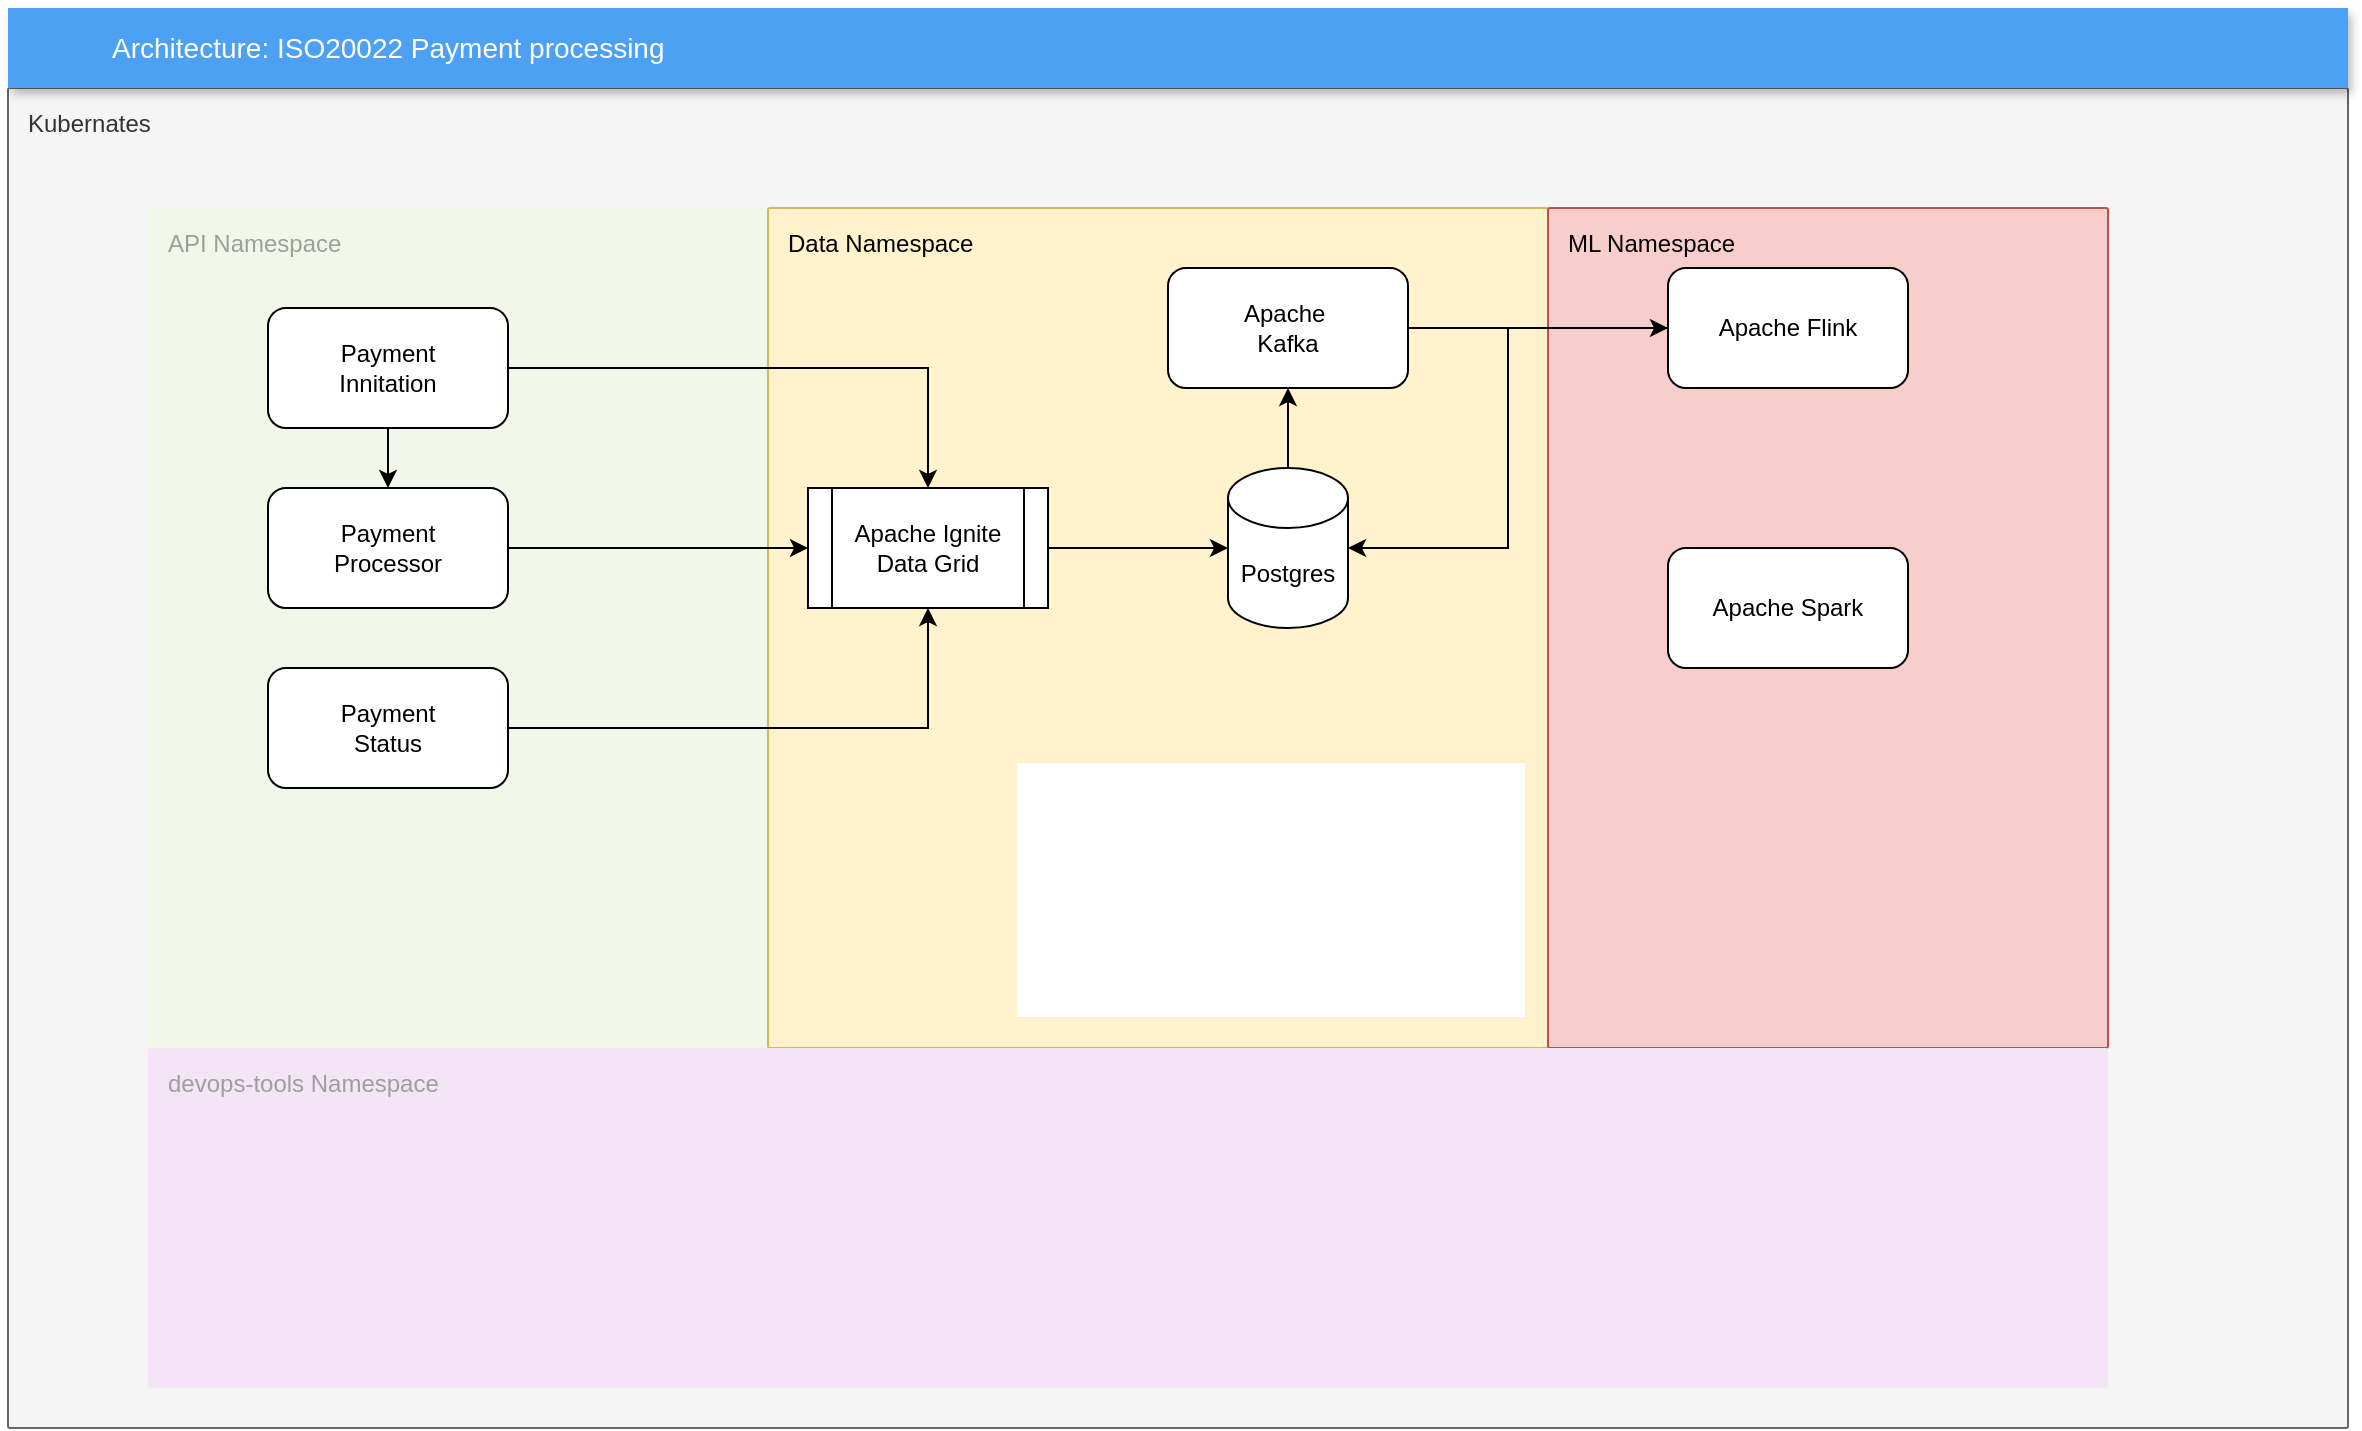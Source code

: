 <mxfile version="24.2.7" type="github">
  <diagram name="Page-1" id="MLtQk3vHUTkxgNtXT_qU">
    <mxGraphModel dx="1026" dy="1788" grid="1" gridSize="10" guides="1" tooltips="1" connect="1" arrows="1" fold="1" page="1" pageScale="1" pageWidth="827" pageHeight="1169" math="0" shadow="0">
      <root>
        <mxCell id="0" />
        <mxCell id="1" parent="0" />
        <mxCell id="Mw8HzguYVF91iIR_zXkX-1" value="Kubernates" style="sketch=0;points=[[0,0,0],[0.25,0,0],[0.5,0,0],[0.75,0,0],[1,0,0],[1,0.25,0],[1,0.5,0],[1,0.75,0],[1,1,0],[0.75,1,0],[0.5,1,0],[0.25,1,0],[0,1,0],[0,0.75,0],[0,0.5,0],[0,0.25,0]];rounded=1;absoluteArcSize=1;arcSize=2;html=1;shadow=0;dashed=0;fontSize=12;align=left;verticalAlign=top;spacing=10;spacingTop=-4;whiteSpace=wrap;fillColor=#f5f5f5;fontColor=#333333;strokeColor=#666666;" vertex="1" parent="1">
          <mxGeometry x="90" y="30" width="1170" height="670" as="geometry" />
        </mxCell>
        <mxCell id="Mw8HzguYVF91iIR_zXkX-12" value="API Namespace" style="sketch=0;points=[[0,0,0],[0.25,0,0],[0.5,0,0],[0.75,0,0],[1,0,0],[1,0.25,0],[1,0.5,0],[1,0.75,0],[1,1,0],[0.75,1,0],[0.5,1,0],[0.25,1,0],[0,1,0],[0,0.75,0],[0,0.5,0],[0,0.25,0]];rounded=1;absoluteArcSize=1;arcSize=2;html=1;strokeColor=none;gradientColor=none;shadow=0;dashed=0;fontSize=12;fontColor=#9E9E9E;align=left;verticalAlign=top;spacing=10;spacingTop=-4;whiteSpace=wrap;fillColor=#F1F8E9;" vertex="1" parent="1">
          <mxGeometry x="160" y="90" width="310" height="420" as="geometry" />
        </mxCell>
        <mxCell id="Mw8HzguYVF91iIR_zXkX-17" style="edgeStyle=orthogonalEdgeStyle;rounded=0;orthogonalLoop=1;jettySize=auto;html=1;" edge="1" parent="1" source="Mw8HzguYVF91iIR_zXkX-3" target="Mw8HzguYVF91iIR_zXkX-4">
          <mxGeometry relative="1" as="geometry" />
        </mxCell>
        <mxCell id="Mw8HzguYVF91iIR_zXkX-3" value="Payment&lt;div&gt;Innitation&lt;/div&gt;" style="rounded=1;whiteSpace=wrap;html=1;" vertex="1" parent="1">
          <mxGeometry x="220" y="140" width="120" height="60" as="geometry" />
        </mxCell>
        <mxCell id="Mw8HzguYVF91iIR_zXkX-4" value="Payment&lt;div&gt;Processor&lt;/div&gt;" style="rounded=1;whiteSpace=wrap;html=1;" vertex="1" parent="1">
          <mxGeometry x="220" y="230" width="120" height="60" as="geometry" />
        </mxCell>
        <mxCell id="Mw8HzguYVF91iIR_zXkX-5" value="Payment&lt;div&gt;Status&lt;/div&gt;" style="rounded=1;whiteSpace=wrap;html=1;" vertex="1" parent="1">
          <mxGeometry x="220" y="320" width="120" height="60" as="geometry" />
        </mxCell>
        <mxCell id="Mw8HzguYVF91iIR_zXkX-13" value="Data Namespace" style="sketch=0;points=[[0,0,0],[0.25,0,0],[0.5,0,0],[0.75,0,0],[1,0,0],[1,0.25,0],[1,0.5,0],[1,0.75,0],[1,1,0],[0.75,1,0],[0.5,1,0],[0.25,1,0],[0,1,0],[0,0.75,0],[0,0.5,0],[0,0.25,0]];rounded=1;absoluteArcSize=1;arcSize=2;html=1;strokeColor=#d6b656;shadow=0;dashed=0;fontSize=12;align=left;verticalAlign=top;spacing=10;spacingTop=-4;whiteSpace=wrap;fillColor=#fff2cc;" vertex="1" parent="1">
          <mxGeometry x="470" y="90" width="390" height="420" as="geometry" />
        </mxCell>
        <mxCell id="Mw8HzguYVF91iIR_zXkX-32" value="" style="edgeStyle=orthogonalEdgeStyle;rounded=0;orthogonalLoop=1;jettySize=auto;html=1;" edge="1" parent="1" source="Mw8HzguYVF91iIR_zXkX-6" target="Mw8HzguYVF91iIR_zXkX-7">
          <mxGeometry relative="1" as="geometry" />
        </mxCell>
        <mxCell id="Mw8HzguYVF91iIR_zXkX-6" value="Apache Ignite&lt;div&gt;Data Grid&lt;/div&gt;" style="shape=process;whiteSpace=wrap;html=1;backgroundOutline=1;" vertex="1" parent="1">
          <mxGeometry x="490" y="230" width="120" height="60" as="geometry" />
        </mxCell>
        <mxCell id="Mw8HzguYVF91iIR_zXkX-33" value="" style="edgeStyle=orthogonalEdgeStyle;rounded=0;orthogonalLoop=1;jettySize=auto;html=1;" edge="1" parent="1" source="Mw8HzguYVF91iIR_zXkX-7" target="Mw8HzguYVF91iIR_zXkX-20">
          <mxGeometry relative="1" as="geometry" />
        </mxCell>
        <mxCell id="Mw8HzguYVF91iIR_zXkX-7" value="Postgres" style="shape=cylinder3;whiteSpace=wrap;html=1;boundedLbl=1;backgroundOutline=1;size=15;" vertex="1" parent="1">
          <mxGeometry x="700" y="220" width="60" height="80" as="geometry" />
        </mxCell>
        <mxCell id="Mw8HzguYVF91iIR_zXkX-14" style="edgeStyle=orthogonalEdgeStyle;rounded=0;orthogonalLoop=1;jettySize=auto;html=1;" edge="1" parent="1" source="Mw8HzguYVF91iIR_zXkX-3" target="Mw8HzguYVF91iIR_zXkX-6">
          <mxGeometry relative="1" as="geometry" />
        </mxCell>
        <mxCell id="Mw8HzguYVF91iIR_zXkX-15" style="edgeStyle=orthogonalEdgeStyle;rounded=0;orthogonalLoop=1;jettySize=auto;html=1;entryX=0;entryY=0.5;entryDx=0;entryDy=0;" edge="1" parent="1" source="Mw8HzguYVF91iIR_zXkX-4" target="Mw8HzguYVF91iIR_zXkX-6">
          <mxGeometry relative="1" as="geometry" />
        </mxCell>
        <mxCell id="Mw8HzguYVF91iIR_zXkX-16" style="edgeStyle=orthogonalEdgeStyle;rounded=0;orthogonalLoop=1;jettySize=auto;html=1;" edge="1" parent="1" source="Mw8HzguYVF91iIR_zXkX-5" target="Mw8HzguYVF91iIR_zXkX-6">
          <mxGeometry relative="1" as="geometry" />
        </mxCell>
        <mxCell id="Mw8HzguYVF91iIR_zXkX-19" value="ML Namespace" style="sketch=0;points=[[0,0,0],[0.25,0,0],[0.5,0,0],[0.75,0,0],[1,0,0],[1,0.25,0],[1,0.5,0],[1,0.75,0],[1,1,0],[0.75,1,0],[0.5,1,0],[0.25,1,0],[0,1,0],[0,0.75,0],[0,0.5,0],[0,0.25,0]];rounded=1;absoluteArcSize=1;arcSize=2;html=1;strokeColor=#b85450;shadow=0;dashed=0;fontSize=12;align=left;verticalAlign=top;spacing=10;spacingTop=-4;whiteSpace=wrap;fillColor=#f8cecc;" vertex="1" parent="1">
          <mxGeometry x="860" y="90" width="280" height="420" as="geometry" />
        </mxCell>
        <mxCell id="Mw8HzguYVF91iIR_zXkX-35" style="edgeStyle=orthogonalEdgeStyle;rounded=0;orthogonalLoop=1;jettySize=auto;html=1;entryX=0;entryY=0.5;entryDx=0;entryDy=0;" edge="1" parent="1" source="Mw8HzguYVF91iIR_zXkX-20" target="Mw8HzguYVF91iIR_zXkX-26">
          <mxGeometry relative="1" as="geometry" />
        </mxCell>
        <mxCell id="Mw8HzguYVF91iIR_zXkX-20" value="Apache&amp;nbsp;&lt;div&gt;Kafka&lt;/div&gt;" style="rounded=1;whiteSpace=wrap;html=1;" vertex="1" parent="1">
          <mxGeometry x="670" y="120" width="120" height="60" as="geometry" />
        </mxCell>
        <mxCell id="Mw8HzguYVF91iIR_zXkX-26" value="Apache Flink" style="rounded=1;whiteSpace=wrap;html=1;" vertex="1" parent="1">
          <mxGeometry x="920" y="120" width="120" height="60" as="geometry" />
        </mxCell>
        <mxCell id="Mw8HzguYVF91iIR_zXkX-30" value="Apache Spark" style="rounded=1;whiteSpace=wrap;html=1;" vertex="1" parent="1">
          <mxGeometry x="920" y="260" width="120" height="60" as="geometry" />
        </mxCell>
        <mxCell id="Mw8HzguYVF91iIR_zXkX-36" style="edgeStyle=orthogonalEdgeStyle;rounded=0;orthogonalLoop=1;jettySize=auto;html=1;entryX=1;entryY=0.5;entryDx=0;entryDy=0;entryPerimeter=0;" edge="1" parent="1" source="Mw8HzguYVF91iIR_zXkX-26" target="Mw8HzguYVF91iIR_zXkX-7">
          <mxGeometry relative="1" as="geometry" />
        </mxCell>
        <mxCell id="Mw8HzguYVF91iIR_zXkX-38" value="Architecture: ISO20022 Payment processing&amp;nbsp;" style="fillColor=#4DA1F5;strokeColor=none;shadow=1;gradientColor=none;fontSize=14;align=left;spacingLeft=50;fontColor=#ffffff;whiteSpace=wrap;html=1;" vertex="1" parent="1">
          <mxGeometry x="90" y="-10" width="1170" height="40" as="geometry" />
        </mxCell>
        <mxCell id="Mw8HzguYVF91iIR_zXkX-39" value="devops-tools Namespace" style="sketch=0;points=[[0,0,0],[0.25,0,0],[0.5,0,0],[0.75,0,0],[1,0,0],[1,0.25,0],[1,0.5,0],[1,0.75,0],[1,1,0],[0.75,1,0],[0.5,1,0],[0.25,1,0],[0,1,0],[0,0.75,0],[0,0.5,0],[0,0.25,0]];rounded=1;absoluteArcSize=1;arcSize=2;html=1;strokeColor=none;gradientColor=none;shadow=0;dashed=0;fontSize=12;fontColor=#9E9E9E;align=left;verticalAlign=top;spacing=10;spacingTop=-4;whiteSpace=wrap;fillColor=#F3E5F5;" vertex="1" parent="1">
          <mxGeometry x="160" y="510" width="980" height="170" as="geometry" />
        </mxCell>
      </root>
    </mxGraphModel>
  </diagram>
</mxfile>
